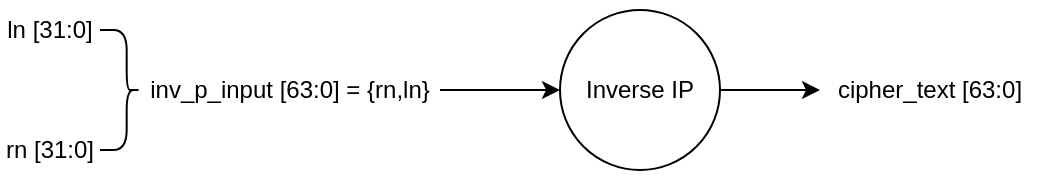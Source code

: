 <mxfile version="26.0.4">
  <diagram name="Page-1" id="19innW4KfGCwP6Qa5PAP">
    <mxGraphModel dx="636" dy="376" grid="1" gridSize="10" guides="1" tooltips="1" connect="1" arrows="1" fold="1" page="1" pageScale="1" pageWidth="1654" pageHeight="1169" math="0" shadow="0">
      <root>
        <mxCell id="0" />
        <mxCell id="1" parent="0" />
        <mxCell id="mB2iXxbuoUZYV2Jj0AO8-1" style="edgeStyle=orthogonalEdgeStyle;rounded=0;orthogonalLoop=1;jettySize=auto;html=1;exitX=1;exitY=0.5;exitDx=0;exitDy=0;entryX=0;entryY=0.5;entryDx=0;entryDy=0;" edge="1" parent="1" source="mB2iXxbuoUZYV2Jj0AO8-2" target="mB2iXxbuoUZYV2Jj0AO8-6">
          <mxGeometry relative="1" as="geometry" />
        </mxCell>
        <mxCell id="mB2iXxbuoUZYV2Jj0AO8-2" value="" style="ellipse;whiteSpace=wrap;html=1;aspect=fixed;" vertex="1" parent="1">
          <mxGeometry x="500" y="280" width="80" height="80" as="geometry" />
        </mxCell>
        <mxCell id="mB2iXxbuoUZYV2Jj0AO8-3" value="Inverse IP" style="text;html=1;align=center;verticalAlign=middle;whiteSpace=wrap;rounded=0;" vertex="1" parent="1">
          <mxGeometry x="510" y="305" width="60" height="30" as="geometry" />
        </mxCell>
        <mxCell id="mB2iXxbuoUZYV2Jj0AO8-11" style="edgeStyle=orthogonalEdgeStyle;rounded=0;orthogonalLoop=1;jettySize=auto;html=1;exitX=1;exitY=0.5;exitDx=0;exitDy=0;entryX=0;entryY=0.5;entryDx=0;entryDy=0;" edge="1" parent="1" source="mB2iXxbuoUZYV2Jj0AO8-5" target="mB2iXxbuoUZYV2Jj0AO8-2">
          <mxGeometry relative="1" as="geometry" />
        </mxCell>
        <mxCell id="mB2iXxbuoUZYV2Jj0AO8-5" value="inv_p_input [63:0] = {rn,ln}" style="text;html=1;align=center;verticalAlign=middle;whiteSpace=wrap;rounded=0;" vertex="1" parent="1">
          <mxGeometry x="290" y="305" width="150" height="30" as="geometry" />
        </mxCell>
        <mxCell id="mB2iXxbuoUZYV2Jj0AO8-6" value="cipher_text [63:0]" style="text;html=1;align=center;verticalAlign=middle;whiteSpace=wrap;rounded=0;" vertex="1" parent="1">
          <mxGeometry x="630" y="305" width="110" height="30" as="geometry" />
        </mxCell>
        <mxCell id="mB2iXxbuoUZYV2Jj0AO8-7" value="" style="shape=curlyBracket;whiteSpace=wrap;html=1;rounded=1;labelPosition=left;verticalLabelPosition=middle;align=right;verticalAlign=middle;size=0.333;rotation=-180;" vertex="1" parent="1">
          <mxGeometry x="270" y="290" width="20" height="60" as="geometry" />
        </mxCell>
        <mxCell id="mB2iXxbuoUZYV2Jj0AO8-8" value="ln [31:0]" style="text;html=1;align=center;verticalAlign=middle;whiteSpace=wrap;rounded=0;" vertex="1" parent="1">
          <mxGeometry x="220" y="275" width="50" height="30" as="geometry" />
        </mxCell>
        <mxCell id="mB2iXxbuoUZYV2Jj0AO8-9" value="rn [31:0]" style="text;html=1;align=center;verticalAlign=middle;whiteSpace=wrap;rounded=0;" vertex="1" parent="1">
          <mxGeometry x="220" y="335" width="50" height="30" as="geometry" />
        </mxCell>
      </root>
    </mxGraphModel>
  </diagram>
</mxfile>
